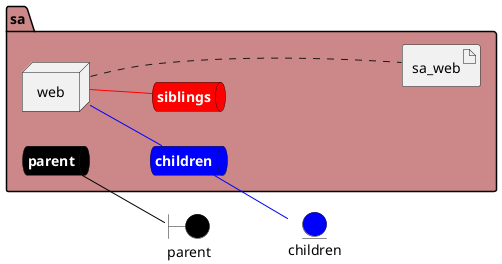 @startuml

left to right direction


boundary parent #black


entity children #blue




package "sa" #cc8888 {
    queue parentnet #black [
            <b><color:white>parent</color></b>
    ]
    
    parentnet -[#black]- parent
    
    queue childrennet #blue [
            <b><color:white>children</color></b>
    ]
    
    childrennet -[#blue]- children
    
    queue siblingsnet #red [
            <b><color:white>siblings</color></b>
    ]
    

node "web" as webService


        artifact "sa_web" as sa_webimage
    
}

webService -[#blue]- childrennet

webService -[#red]- siblingsnet
webService .... sa_webimage


@enduml
